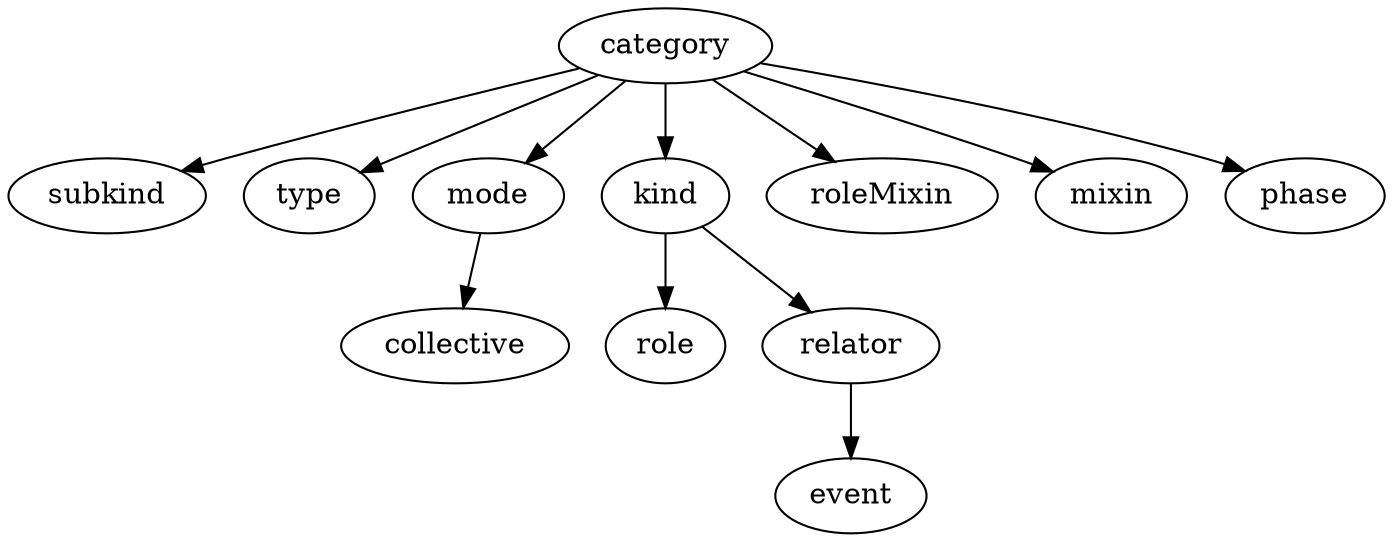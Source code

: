 strict digraph  {
category;
subkind;
type;
mode;
kind;
roleMixin;
mixin;
phase;
role;
relator;
event;
collective;
category -> subkind;
category -> type;
category -> mode;
category -> kind;
category -> roleMixin;
category -> mixin;
category -> phase;
mode -> collective;
kind -> role;
kind -> relator;
relator -> event;
}
